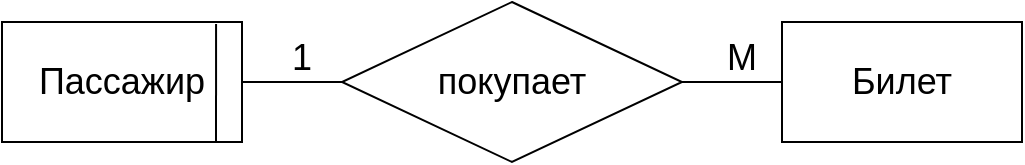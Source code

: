 <mxfile version="13.10.4" type="github"><diagram id="BU8dwH1F_3B_LgSarKs7" name="Page-1"><mxGraphModel dx="1054" dy="585" grid="1" gridSize="10" guides="1" tooltips="1" connect="1" arrows="1" fold="1" page="1" pageScale="1" pageWidth="827" pageHeight="1169" math="0" shadow="0"><root><mxCell id="0"/><mxCell id="1" parent="0"/><mxCell id="iMyajNjeH5hdhWCZ1Y40-3" value="&lt;font style=&quot;font-size: 18px&quot;&gt;Пассажир&lt;/font&gt;" style="rounded=0;whiteSpace=wrap;html=1;align=center;" parent="1" vertex="1"><mxGeometry x="110" y="110" width="120" height="60" as="geometry"/></mxCell><mxCell id="iMyajNjeH5hdhWCZ1Y40-4" value="&lt;font style=&quot;font-size: 18px&quot;&gt;покупает&lt;/font&gt;" style="rhombus;whiteSpace=wrap;html=1;align=center;" parent="1" vertex="1"><mxGeometry x="280" y="100" width="170" height="80" as="geometry"/></mxCell><mxCell id="iMyajNjeH5hdhWCZ1Y40-5" value="&lt;font style=&quot;font-size: 18px&quot;&gt;Билет&lt;/font&gt;" style="rounded=0;whiteSpace=wrap;html=1;align=center;" parent="1" vertex="1"><mxGeometry x="500" y="110" width="120" height="60" as="geometry"/></mxCell><mxCell id="iMyajNjeH5hdhWCZ1Y40-6" value="" style="endArrow=none;html=1;align=center;entryX=0.892;entryY=0.017;entryDx=0;entryDy=0;entryPerimeter=0;" parent="1" target="iMyajNjeH5hdhWCZ1Y40-3" edge="1"><mxGeometry width="50" height="50" relative="1" as="geometry"><mxPoint x="217" y="170" as="sourcePoint"/><mxPoint x="440" y="170" as="targetPoint"/></mxGeometry></mxCell><mxCell id="iMyajNjeH5hdhWCZ1Y40-7" value="" style="endArrow=none;html=1;align=center;exitX=1;exitY=0.5;exitDx=0;exitDy=0;" parent="1" source="iMyajNjeH5hdhWCZ1Y40-3" edge="1"><mxGeometry width="50" height="50" relative="1" as="geometry"><mxPoint x="230" y="190" as="sourcePoint"/><mxPoint x="280" y="140" as="targetPoint"/></mxGeometry></mxCell><mxCell id="iMyajNjeH5hdhWCZ1Y40-9" value="" style="endArrow=none;html=1;align=center;exitX=1;exitY=0.5;exitDx=0;exitDy=0;" parent="1" source="iMyajNjeH5hdhWCZ1Y40-4" edge="1"><mxGeometry width="50" height="50" relative="1" as="geometry"><mxPoint x="460" y="180" as="sourcePoint"/><mxPoint x="500" y="140" as="targetPoint"/></mxGeometry></mxCell><mxCell id="iMyajNjeH5hdhWCZ1Y40-10" value="1" style="text;strokeColor=none;fillColor=none;spacingLeft=4;spacingRight=4;overflow=hidden;rotatable=0;points=[[0,0.5],[1,0.5]];portConstraint=eastwest;fontSize=18;align=center;" parent="1" vertex="1"><mxGeometry x="240" y="110" width="40" height="30" as="geometry"/></mxCell><mxCell id="iMyajNjeH5hdhWCZ1Y40-11" value="М" style="text;strokeColor=none;fillColor=none;spacingLeft=4;spacingRight=4;overflow=hidden;rotatable=0;points=[[0,0.5],[1,0.5]];portConstraint=eastwest;fontSize=18;align=center;" parent="1" vertex="1"><mxGeometry x="460" y="110" width="40" height="30" as="geometry"/></mxCell></root></mxGraphModel></diagram></mxfile>